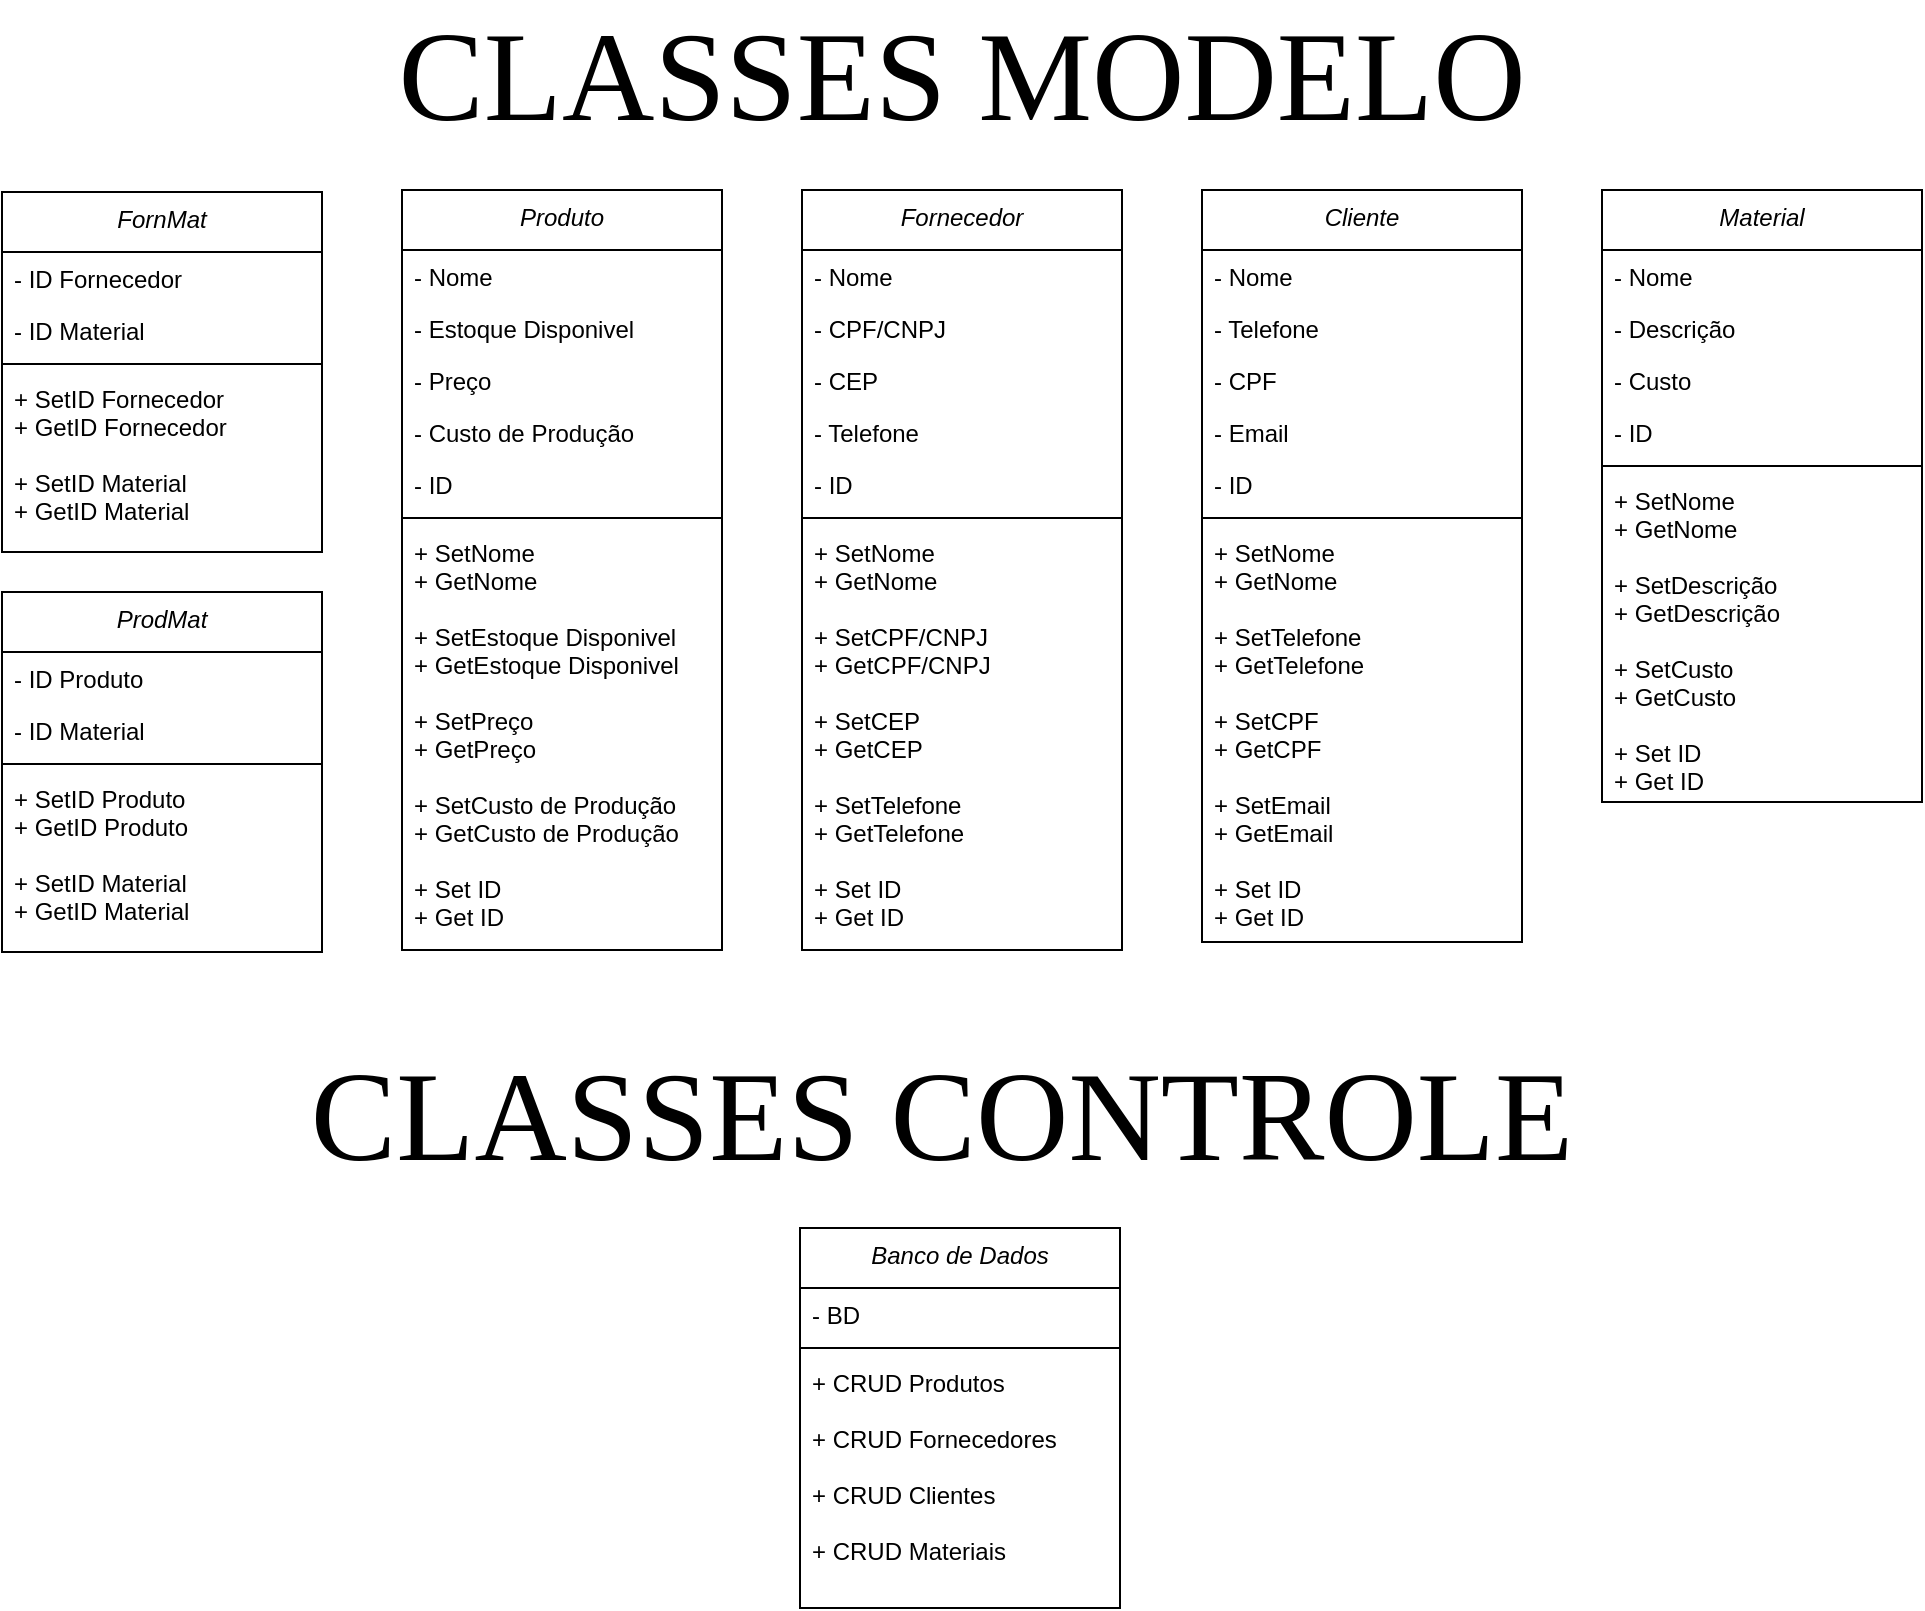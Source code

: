 <mxfile version="24.5.4" type="device">
  <diagram id="C5RBs43oDa-KdzZeNtuy" name="Page-1">
    <mxGraphModel dx="2958" dy="702" grid="1" gridSize="10" guides="1" tooltips="1" connect="1" arrows="1" fold="1" page="1" pageScale="1" pageWidth="827" pageHeight="1169" math="0" shadow="0">
      <root>
        <mxCell id="WIyWlLk6GJQsqaUBKTNV-0" />
        <mxCell id="WIyWlLk6GJQsqaUBKTNV-1" parent="WIyWlLk6GJQsqaUBKTNV-0" />
        <mxCell id="zkfFHV4jXpPFQw0GAbJ--0" value="Cliente" style="swimlane;fontStyle=2;align=center;verticalAlign=top;childLayout=stackLayout;horizontal=1;startSize=30;horizontalStack=0;resizeParent=1;resizeLast=0;collapsible=1;marginBottom=0;rounded=0;shadow=0;strokeWidth=1;" parent="WIyWlLk6GJQsqaUBKTNV-1" vertex="1">
          <mxGeometry x="-1040" y="121" width="160" height="376" as="geometry">
            <mxRectangle x="230" y="140" width="160" height="26" as="alternateBounds" />
          </mxGeometry>
        </mxCell>
        <mxCell id="zkfFHV4jXpPFQw0GAbJ--1" value="- Nome" style="text;align=left;verticalAlign=top;spacingLeft=4;spacingRight=4;overflow=hidden;rotatable=0;points=[[0,0.5],[1,0.5]];portConstraint=eastwest;" parent="zkfFHV4jXpPFQw0GAbJ--0" vertex="1">
          <mxGeometry y="30" width="160" height="26" as="geometry" />
        </mxCell>
        <mxCell id="zkfFHV4jXpPFQw0GAbJ--2" value="- Telefone" style="text;align=left;verticalAlign=top;spacingLeft=4;spacingRight=4;overflow=hidden;rotatable=0;points=[[0,0.5],[1,0.5]];portConstraint=eastwest;rounded=0;shadow=0;html=0;" parent="zkfFHV4jXpPFQw0GAbJ--0" vertex="1">
          <mxGeometry y="56" width="160" height="26" as="geometry" />
        </mxCell>
        <mxCell id="zkfFHV4jXpPFQw0GAbJ--3" value="- CPF" style="text;align=left;verticalAlign=top;spacingLeft=4;spacingRight=4;overflow=hidden;rotatable=0;points=[[0,0.5],[1,0.5]];portConstraint=eastwest;rounded=0;shadow=0;html=0;" parent="zkfFHV4jXpPFQw0GAbJ--0" vertex="1">
          <mxGeometry y="82" width="160" height="26" as="geometry" />
        </mxCell>
        <mxCell id="zkfFHV4jXpPFQw0GAbJ--5" value="- Email" style="text;align=left;verticalAlign=top;spacingLeft=4;spacingRight=4;overflow=hidden;rotatable=0;points=[[0,0.5],[1,0.5]];portConstraint=eastwest;" parent="zkfFHV4jXpPFQw0GAbJ--0" vertex="1">
          <mxGeometry y="108" width="160" height="26" as="geometry" />
        </mxCell>
        <mxCell id="oJRJyxvU6KJifU9KpMKK-35" value="- ID" style="text;align=left;verticalAlign=top;spacingLeft=4;spacingRight=4;overflow=hidden;rotatable=0;points=[[0,0.5],[1,0.5]];portConstraint=eastwest;" vertex="1" parent="zkfFHV4jXpPFQw0GAbJ--0">
          <mxGeometry y="134" width="160" height="26" as="geometry" />
        </mxCell>
        <mxCell id="zkfFHV4jXpPFQw0GAbJ--4" value="" style="line;html=1;strokeWidth=1;align=left;verticalAlign=middle;spacingTop=-1;spacingLeft=3;spacingRight=3;rotatable=0;labelPosition=right;points=[];portConstraint=eastwest;" parent="zkfFHV4jXpPFQw0GAbJ--0" vertex="1">
          <mxGeometry y="160" width="160" height="8" as="geometry" />
        </mxCell>
        <mxCell id="oJRJyxvU6KJifU9KpMKK-0" value="+ SetNome&#xa;+ GetNome&#xa;&#xa;+ SetTelefone&#xa;+ GetTelefone&#xa;&#xa;+ SetCPF&#xa;+ GetCPF&#xa;&#xa;+ SetEmail&#xa;+ GetEmail&#xa;&#xa;+ Set ID&#xa;+ Get ID&#xa;" style="text;align=left;verticalAlign=top;spacingLeft=4;spacingRight=4;overflow=hidden;rotatable=0;points=[[0,0.5],[1,0.5]];portConstraint=eastwest;" vertex="1" parent="zkfFHV4jXpPFQw0GAbJ--0">
          <mxGeometry y="168" width="160" height="208" as="geometry" />
        </mxCell>
        <mxCell id="oJRJyxvU6KJifU9KpMKK-1" value="Material" style="swimlane;fontStyle=2;align=center;verticalAlign=top;childLayout=stackLayout;horizontal=1;startSize=30;horizontalStack=0;resizeParent=1;resizeLast=0;collapsible=1;marginBottom=0;rounded=0;shadow=0;strokeWidth=1;" vertex="1" parent="WIyWlLk6GJQsqaUBKTNV-1">
          <mxGeometry x="-840" y="121" width="160" height="306" as="geometry">
            <mxRectangle x="230" y="140" width="160" height="26" as="alternateBounds" />
          </mxGeometry>
        </mxCell>
        <mxCell id="oJRJyxvU6KJifU9KpMKK-2" value="- Nome" style="text;align=left;verticalAlign=top;spacingLeft=4;spacingRight=4;overflow=hidden;rotatable=0;points=[[0,0.5],[1,0.5]];portConstraint=eastwest;" vertex="1" parent="oJRJyxvU6KJifU9KpMKK-1">
          <mxGeometry y="30" width="160" height="26" as="geometry" />
        </mxCell>
        <mxCell id="oJRJyxvU6KJifU9KpMKK-3" value="- Descrição" style="text;align=left;verticalAlign=top;spacingLeft=4;spacingRight=4;overflow=hidden;rotatable=0;points=[[0,0.5],[1,0.5]];portConstraint=eastwest;rounded=0;shadow=0;html=0;" vertex="1" parent="oJRJyxvU6KJifU9KpMKK-1">
          <mxGeometry y="56" width="160" height="26" as="geometry" />
        </mxCell>
        <mxCell id="oJRJyxvU6KJifU9KpMKK-4" value="- Custo" style="text;align=left;verticalAlign=top;spacingLeft=4;spacingRight=4;overflow=hidden;rotatable=0;points=[[0,0.5],[1,0.5]];portConstraint=eastwest;rounded=0;shadow=0;html=0;" vertex="1" parent="oJRJyxvU6KJifU9KpMKK-1">
          <mxGeometry y="82" width="160" height="26" as="geometry" />
        </mxCell>
        <mxCell id="oJRJyxvU6KJifU9KpMKK-36" value="- ID" style="text;align=left;verticalAlign=top;spacingLeft=4;spacingRight=4;overflow=hidden;rotatable=0;points=[[0,0.5],[1,0.5]];portConstraint=eastwest;" vertex="1" parent="oJRJyxvU6KJifU9KpMKK-1">
          <mxGeometry y="108" width="160" height="26" as="geometry" />
        </mxCell>
        <mxCell id="oJRJyxvU6KJifU9KpMKK-6" value="" style="line;html=1;strokeWidth=1;align=left;verticalAlign=middle;spacingTop=-1;spacingLeft=3;spacingRight=3;rotatable=0;labelPosition=right;points=[];portConstraint=eastwest;" vertex="1" parent="oJRJyxvU6KJifU9KpMKK-1">
          <mxGeometry y="134" width="160" height="8" as="geometry" />
        </mxCell>
        <mxCell id="oJRJyxvU6KJifU9KpMKK-7" value="+ SetNome&#xa;+ GetNome&#xa;&#xa;+ SetDescrição&#xa;+ GetDescrição&#xa;&#xa;+ SetCusto&#xa;+ GetCusto&#xa;&#xa;+ Set ID&#xa;+ Get ID&#xa;" style="text;align=left;verticalAlign=top;spacingLeft=4;spacingRight=4;overflow=hidden;rotatable=0;points=[[0,0.5],[1,0.5]];portConstraint=eastwest;" vertex="1" parent="oJRJyxvU6KJifU9KpMKK-1">
          <mxGeometry y="142" width="160" height="164" as="geometry" />
        </mxCell>
        <mxCell id="oJRJyxvU6KJifU9KpMKK-8" value="Fornecedor" style="swimlane;fontStyle=2;align=center;verticalAlign=top;childLayout=stackLayout;horizontal=1;startSize=30;horizontalStack=0;resizeParent=1;resizeLast=0;collapsible=1;marginBottom=0;rounded=0;shadow=0;strokeWidth=1;" vertex="1" parent="WIyWlLk6GJQsqaUBKTNV-1">
          <mxGeometry x="-1240" y="121" width="160" height="380" as="geometry">
            <mxRectangle x="230" y="140" width="160" height="26" as="alternateBounds" />
          </mxGeometry>
        </mxCell>
        <mxCell id="oJRJyxvU6KJifU9KpMKK-9" value="- Nome" style="text;align=left;verticalAlign=top;spacingLeft=4;spacingRight=4;overflow=hidden;rotatable=0;points=[[0,0.5],[1,0.5]];portConstraint=eastwest;" vertex="1" parent="oJRJyxvU6KJifU9KpMKK-8">
          <mxGeometry y="30" width="160" height="26" as="geometry" />
        </mxCell>
        <mxCell id="oJRJyxvU6KJifU9KpMKK-10" value="- CPF/CNPJ" style="text;align=left;verticalAlign=top;spacingLeft=4;spacingRight=4;overflow=hidden;rotatable=0;points=[[0,0.5],[1,0.5]];portConstraint=eastwest;rounded=0;shadow=0;html=0;" vertex="1" parent="oJRJyxvU6KJifU9KpMKK-8">
          <mxGeometry y="56" width="160" height="26" as="geometry" />
        </mxCell>
        <mxCell id="oJRJyxvU6KJifU9KpMKK-11" value="- CEP" style="text;align=left;verticalAlign=top;spacingLeft=4;spacingRight=4;overflow=hidden;rotatable=0;points=[[0,0.5],[1,0.5]];portConstraint=eastwest;rounded=0;shadow=0;html=0;" vertex="1" parent="oJRJyxvU6KJifU9KpMKK-8">
          <mxGeometry y="82" width="160" height="26" as="geometry" />
        </mxCell>
        <mxCell id="oJRJyxvU6KJifU9KpMKK-12" value="- Telefone" style="text;align=left;verticalAlign=top;spacingLeft=4;spacingRight=4;overflow=hidden;rotatable=0;points=[[0,0.5],[1,0.5]];portConstraint=eastwest;" vertex="1" parent="oJRJyxvU6KJifU9KpMKK-8">
          <mxGeometry y="108" width="160" height="26" as="geometry" />
        </mxCell>
        <mxCell id="oJRJyxvU6KJifU9KpMKK-34" value="- ID" style="text;align=left;verticalAlign=top;spacingLeft=4;spacingRight=4;overflow=hidden;rotatable=0;points=[[0,0.5],[1,0.5]];portConstraint=eastwest;" vertex="1" parent="oJRJyxvU6KJifU9KpMKK-8">
          <mxGeometry y="134" width="160" height="26" as="geometry" />
        </mxCell>
        <mxCell id="oJRJyxvU6KJifU9KpMKK-13" value="" style="line;html=1;strokeWidth=1;align=left;verticalAlign=middle;spacingTop=-1;spacingLeft=3;spacingRight=3;rotatable=0;labelPosition=right;points=[];portConstraint=eastwest;" vertex="1" parent="oJRJyxvU6KJifU9KpMKK-8">
          <mxGeometry y="160" width="160" height="8" as="geometry" />
        </mxCell>
        <mxCell id="oJRJyxvU6KJifU9KpMKK-14" value="+ SetNome&#xa;+ GetNome&#xa;&#xa;+ SetCPF/CNPJ&#xa;+ GetCPF/CNPJ&#xa;&#xa;+ SetCEP&#xa;+ GetCEP&#xa;&#xa;+ SetTelefone&#xa;+ GetTelefone&#xa;&#xa;+ Set ID&#xa;+ Get ID&#xa;" style="text;align=left;verticalAlign=top;spacingLeft=4;spacingRight=4;overflow=hidden;rotatable=0;points=[[0,0.5],[1,0.5]];portConstraint=eastwest;" vertex="1" parent="oJRJyxvU6KJifU9KpMKK-8">
          <mxGeometry y="168" width="160" height="212" as="geometry" />
        </mxCell>
        <mxCell id="oJRJyxvU6KJifU9KpMKK-15" value="Produto" style="swimlane;fontStyle=2;align=center;verticalAlign=top;childLayout=stackLayout;horizontal=1;startSize=30;horizontalStack=0;resizeParent=1;resizeLast=0;collapsible=1;marginBottom=0;rounded=0;shadow=0;strokeWidth=1;" vertex="1" parent="WIyWlLk6GJQsqaUBKTNV-1">
          <mxGeometry x="-1440" y="121" width="160" height="380" as="geometry">
            <mxRectangle x="230" y="140" width="160" height="26" as="alternateBounds" />
          </mxGeometry>
        </mxCell>
        <mxCell id="oJRJyxvU6KJifU9KpMKK-16" value="- Nome" style="text;align=left;verticalAlign=top;spacingLeft=4;spacingRight=4;overflow=hidden;rotatable=0;points=[[0,0.5],[1,0.5]];portConstraint=eastwest;" vertex="1" parent="oJRJyxvU6KJifU9KpMKK-15">
          <mxGeometry y="30" width="160" height="26" as="geometry" />
        </mxCell>
        <mxCell id="oJRJyxvU6KJifU9KpMKK-17" value="- Estoque Disponivel" style="text;align=left;verticalAlign=top;spacingLeft=4;spacingRight=4;overflow=hidden;rotatable=0;points=[[0,0.5],[1,0.5]];portConstraint=eastwest;rounded=0;shadow=0;html=0;" vertex="1" parent="oJRJyxvU6KJifU9KpMKK-15">
          <mxGeometry y="56" width="160" height="26" as="geometry" />
        </mxCell>
        <mxCell id="oJRJyxvU6KJifU9KpMKK-18" value="- Preço" style="text;align=left;verticalAlign=top;spacingLeft=4;spacingRight=4;overflow=hidden;rotatable=0;points=[[0,0.5],[1,0.5]];portConstraint=eastwest;rounded=0;shadow=0;html=0;" vertex="1" parent="oJRJyxvU6KJifU9KpMKK-15">
          <mxGeometry y="82" width="160" height="26" as="geometry" />
        </mxCell>
        <mxCell id="oJRJyxvU6KJifU9KpMKK-19" value="- Custo de Produção" style="text;align=left;verticalAlign=top;spacingLeft=4;spacingRight=4;overflow=hidden;rotatable=0;points=[[0,0.5],[1,0.5]];portConstraint=eastwest;" vertex="1" parent="oJRJyxvU6KJifU9KpMKK-15">
          <mxGeometry y="108" width="160" height="26" as="geometry" />
        </mxCell>
        <mxCell id="oJRJyxvU6KJifU9KpMKK-33" value="- ID" style="text;align=left;verticalAlign=top;spacingLeft=4;spacingRight=4;overflow=hidden;rotatable=0;points=[[0,0.5],[1,0.5]];portConstraint=eastwest;" vertex="1" parent="oJRJyxvU6KJifU9KpMKK-15">
          <mxGeometry y="134" width="160" height="26" as="geometry" />
        </mxCell>
        <mxCell id="oJRJyxvU6KJifU9KpMKK-20" value="" style="line;html=1;strokeWidth=1;align=left;verticalAlign=middle;spacingTop=-1;spacingLeft=3;spacingRight=3;rotatable=0;labelPosition=right;points=[];portConstraint=eastwest;" vertex="1" parent="oJRJyxvU6KJifU9KpMKK-15">
          <mxGeometry y="160" width="160" height="8" as="geometry" />
        </mxCell>
        <mxCell id="oJRJyxvU6KJifU9KpMKK-21" value="+ SetNome&#xa;+ GetNome&#xa;&#xa;+ SetEstoque Disponivel&#xa;+ GetEstoque Disponivel&#xa;&#xa;+ SetPreço&#xa;+ GetPreço&#xa;&#xa;+ SetCusto de Produção&#xa;+ GetCusto de Produção&#xa;&#xa;+ Set ID&#xa;+ Get ID" style="text;align=left;verticalAlign=top;spacingLeft=4;spacingRight=4;overflow=hidden;rotatable=0;points=[[0,0.5],[1,0.5]];portConstraint=eastwest;" vertex="1" parent="oJRJyxvU6KJifU9KpMKK-15">
          <mxGeometry y="168" width="160" height="212" as="geometry" />
        </mxCell>
        <mxCell id="oJRJyxvU6KJifU9KpMKK-22" value="ProdMat" style="swimlane;fontStyle=2;align=center;verticalAlign=top;childLayout=stackLayout;horizontal=1;startSize=30;horizontalStack=0;resizeParent=1;resizeLast=0;collapsible=1;marginBottom=0;rounded=0;shadow=0;strokeWidth=1;" vertex="1" parent="WIyWlLk6GJQsqaUBKTNV-1">
          <mxGeometry x="-1640" y="322" width="160" height="180" as="geometry">
            <mxRectangle x="230" y="140" width="160" height="26" as="alternateBounds" />
          </mxGeometry>
        </mxCell>
        <mxCell id="oJRJyxvU6KJifU9KpMKK-23" value="- ID Produto" style="text;align=left;verticalAlign=top;spacingLeft=4;spacingRight=4;overflow=hidden;rotatable=0;points=[[0,0.5],[1,0.5]];portConstraint=eastwest;" vertex="1" parent="oJRJyxvU6KJifU9KpMKK-22">
          <mxGeometry y="30" width="160" height="26" as="geometry" />
        </mxCell>
        <mxCell id="oJRJyxvU6KJifU9KpMKK-24" value="- ID Material" style="text;align=left;verticalAlign=top;spacingLeft=4;spacingRight=4;overflow=hidden;rotatable=0;points=[[0,0.5],[1,0.5]];portConstraint=eastwest;rounded=0;shadow=0;html=0;" vertex="1" parent="oJRJyxvU6KJifU9KpMKK-22">
          <mxGeometry y="56" width="160" height="26" as="geometry" />
        </mxCell>
        <mxCell id="oJRJyxvU6KJifU9KpMKK-26" value="" style="line;html=1;strokeWidth=1;align=left;verticalAlign=middle;spacingTop=-1;spacingLeft=3;spacingRight=3;rotatable=0;labelPosition=right;points=[];portConstraint=eastwest;" vertex="1" parent="oJRJyxvU6KJifU9KpMKK-22">
          <mxGeometry y="82" width="160" height="8" as="geometry" />
        </mxCell>
        <mxCell id="oJRJyxvU6KJifU9KpMKK-27" value="+ SetID Produto&#xa;+ GetID Produto&#xa;&#xa;+ SetID Material&#xa;+ GetID Material" style="text;align=left;verticalAlign=top;spacingLeft=4;spacingRight=4;overflow=hidden;rotatable=0;points=[[0,0.5],[1,0.5]];portConstraint=eastwest;" vertex="1" parent="oJRJyxvU6KJifU9KpMKK-22">
          <mxGeometry y="90" width="160" height="90" as="geometry" />
        </mxCell>
        <mxCell id="oJRJyxvU6KJifU9KpMKK-28" value="FornMat" style="swimlane;fontStyle=2;align=center;verticalAlign=top;childLayout=stackLayout;horizontal=1;startSize=30;horizontalStack=0;resizeParent=1;resizeLast=0;collapsible=1;marginBottom=0;rounded=0;shadow=0;strokeWidth=1;" vertex="1" parent="WIyWlLk6GJQsqaUBKTNV-1">
          <mxGeometry x="-1640" y="122" width="160" height="180" as="geometry">
            <mxRectangle x="230" y="140" width="160" height="26" as="alternateBounds" />
          </mxGeometry>
        </mxCell>
        <mxCell id="oJRJyxvU6KJifU9KpMKK-29" value="- ID Fornecedor" style="text;align=left;verticalAlign=top;spacingLeft=4;spacingRight=4;overflow=hidden;rotatable=0;points=[[0,0.5],[1,0.5]];portConstraint=eastwest;" vertex="1" parent="oJRJyxvU6KJifU9KpMKK-28">
          <mxGeometry y="30" width="160" height="26" as="geometry" />
        </mxCell>
        <mxCell id="oJRJyxvU6KJifU9KpMKK-30" value="- ID Material" style="text;align=left;verticalAlign=top;spacingLeft=4;spacingRight=4;overflow=hidden;rotatable=0;points=[[0,0.5],[1,0.5]];portConstraint=eastwest;rounded=0;shadow=0;html=0;" vertex="1" parent="oJRJyxvU6KJifU9KpMKK-28">
          <mxGeometry y="56" width="160" height="26" as="geometry" />
        </mxCell>
        <mxCell id="oJRJyxvU6KJifU9KpMKK-31" value="" style="line;html=1;strokeWidth=1;align=left;verticalAlign=middle;spacingTop=-1;spacingLeft=3;spacingRight=3;rotatable=0;labelPosition=right;points=[];portConstraint=eastwest;" vertex="1" parent="oJRJyxvU6KJifU9KpMKK-28">
          <mxGeometry y="82" width="160" height="8" as="geometry" />
        </mxCell>
        <mxCell id="oJRJyxvU6KJifU9KpMKK-32" value="+ SetID Fornecedor&#xa;+ GetID Fornecedor&#xa;&#xa;+ SetID Material&#xa;+ GetID Material" style="text;align=left;verticalAlign=top;spacingLeft=4;spacingRight=4;overflow=hidden;rotatable=0;points=[[0,0.5],[1,0.5]];portConstraint=eastwest;" vertex="1" parent="oJRJyxvU6KJifU9KpMKK-28">
          <mxGeometry y="90" width="160" height="90" as="geometry" />
        </mxCell>
        <mxCell id="oJRJyxvU6KJifU9KpMKK-37" value="&lt;font face=&quot;Georgia&quot; style=&quot;font-size: 64px;&quot;&gt;CLASSES MODELO&lt;/font&gt;" style="text;html=1;align=center;verticalAlign=middle;whiteSpace=wrap;rounded=0;" vertex="1" parent="WIyWlLk6GJQsqaUBKTNV-1">
          <mxGeometry x="-1470" y="30" width="620" height="70" as="geometry" />
        </mxCell>
        <mxCell id="oJRJyxvU6KJifU9KpMKK-38" value="&lt;font face=&quot;Georgia&quot; style=&quot;font-size: 64px;&quot;&gt;CLASSES CONTROLE&lt;/font&gt;" style="text;html=1;align=center;verticalAlign=middle;whiteSpace=wrap;rounded=0;" vertex="1" parent="WIyWlLk6GJQsqaUBKTNV-1">
          <mxGeometry x="-1570" y="550" width="800" height="70" as="geometry" />
        </mxCell>
        <mxCell id="oJRJyxvU6KJifU9KpMKK-39" value="Banco de Dados" style="swimlane;fontStyle=2;align=center;verticalAlign=top;childLayout=stackLayout;horizontal=1;startSize=30;horizontalStack=0;resizeParent=1;resizeLast=0;collapsible=1;marginBottom=0;rounded=0;shadow=0;strokeWidth=1;" vertex="1" parent="WIyWlLk6GJQsqaUBKTNV-1">
          <mxGeometry x="-1241" y="640" width="160" height="190" as="geometry">
            <mxRectangle x="230" y="140" width="160" height="26" as="alternateBounds" />
          </mxGeometry>
        </mxCell>
        <mxCell id="oJRJyxvU6KJifU9KpMKK-40" value="- BD" style="text;align=left;verticalAlign=top;spacingLeft=4;spacingRight=4;overflow=hidden;rotatable=0;points=[[0,0.5],[1,0.5]];portConstraint=eastwest;" vertex="1" parent="oJRJyxvU6KJifU9KpMKK-39">
          <mxGeometry y="30" width="160" height="26" as="geometry" />
        </mxCell>
        <mxCell id="oJRJyxvU6KJifU9KpMKK-45" value="" style="line;html=1;strokeWidth=1;align=left;verticalAlign=middle;spacingTop=-1;spacingLeft=3;spacingRight=3;rotatable=0;labelPosition=right;points=[];portConstraint=eastwest;" vertex="1" parent="oJRJyxvU6KJifU9KpMKK-39">
          <mxGeometry y="56" width="160" height="8" as="geometry" />
        </mxCell>
        <mxCell id="oJRJyxvU6KJifU9KpMKK-46" value="+ CRUD Produtos&#xa;&#xa;+ CRUD Fornecedores&#xa;&#xa;+ CRUD Clientes&#xa;&#xa;+ CRUD Materiais" style="text;align=left;verticalAlign=top;spacingLeft=4;spacingRight=4;overflow=hidden;rotatable=0;points=[[0,0.5],[1,0.5]];portConstraint=eastwest;" vertex="1" parent="oJRJyxvU6KJifU9KpMKK-39">
          <mxGeometry y="64" width="160" height="116" as="geometry" />
        </mxCell>
      </root>
    </mxGraphModel>
  </diagram>
</mxfile>
